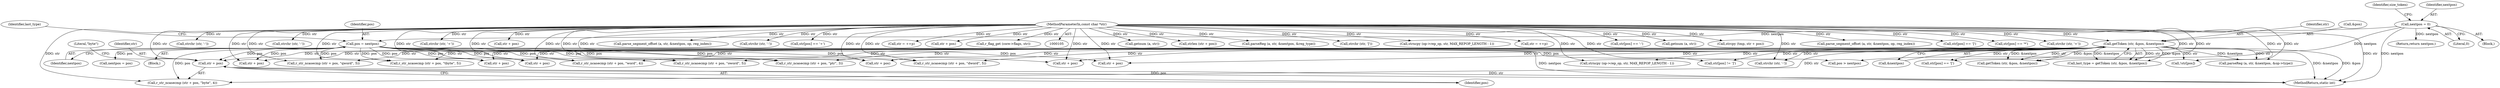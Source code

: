 digraph "0_radare2_9b46d38dd3c4de6048a488b655c7319f845af185@pointer" {
"1000162" [label="(Call,str + pos)"];
"1000107" [label="(MethodParameterIn,const char *str)"];
"1000142" [label="(Call,getToken (str, &pos, &nextpos))"];
"1000137" [label="(Call,pos = nextpos)"];
"1000113" [label="(Call,nextpos = 0)"];
"1000404" [label="(Call,str[pos] == '-')"];
"1000939" [label="(Call,getnum (a, str))"];
"1000144" [label="(Call,&pos)"];
"1000681" [label="(Call,strcpy (tmp, str + pos))"];
"1000141" [label="(Identifier,last_type)"];
"1000706" [label="(Call,nextpos = pos)"];
"1000162" [label="(Call,str + pos)"];
"1000781" [label="(Call,parse_segment_offset (a, str, &nextpos, op, reg_index))"];
"1000142" [label="(Call,getToken (str, &pos, &nextpos))"];
"1000409" [label="(Call,str[pos] == ']')"];
"1000237" [label="(Call,str + pos)"];
"1000468" [label="(Call,str[pos] == '*')"];
"1000637" [label="(Call,strchr (str, '+'))"];
"1000314" [label="(Call,str[pos] == '[')"];
"1000856" [label="(Call,strchr (str, '-'))"];
"1000140" [label="(Call,last_type = getToken (str, &pos, &nextpos))"];
"1000138" [label="(Identifier,pos)"];
"1000110" [label="(Block,)"];
"1000115" [label="(Literal,0)"];
"1000163" [label="(Identifier,str)"];
"1000186" [label="(Call,r_str_ncasecmp (str + pos, \"word\", 4))"];
"1000136" [label="(Block,)"];
"1000261" [label="(Call,r_str_ncasecmp (str + pos, \"oword\", 5))"];
"1000161" [label="(Call,r_str_ncasecmp (str + pos, \"byte\", 4))"];
"1000622" [label="(Call,strchr (str, '-'))"];
"1000150" [label="(Call,r_str_ncasecmp (str + pos, \"ptr\", 3))"];
"1000151" [label="(Call,str + pos)"];
"1000113" [label="(Call,nextpos = 0)"];
"1000164" [label="(Identifier,pos)"];
"1000741" [label="(Call,parseReg (a, str, &nextpos, &op->type))"];
"1000377" [label="(Call,!str[pos])"];
"1000165" [label="(Literal,\"byte\")"];
"1000107" [label="(MethodParameterIn,const char *str)"];
"1000608" [label="(Call,strchr (str, '+'))"];
"1000211" [label="(Call,r_str_ncasecmp (str + pos, \"dword\", 5))"];
"1000287" [label="(Call,str + pos)"];
"1000683" [label="(Call,str + pos)"];
"1000718" [label="(Call,strncpy (op->rep_op, str, MAX_REPOP_LENGTH - 1))"];
"1000187" [label="(Call,str + pos)"];
"1000564" [label="(Call,parse_segment_offset (a, str, &nextpos, op, reg_index))"];
"1000942" [label="(Return,return nextpos;)"];
"1000643" [label="(Call,strchr (str, '-'))"];
"1000398" [label="(Call,str[pos] == '+')"];
"1000119" [label="(Identifier,size_token)"];
"1000139" [label="(Identifier,nextpos)"];
"1000212" [label="(Call,str + pos)"];
"1000137" [label="(Call,pos = nextpos)"];
"1000931" [label="(Call,str = ++p)"];
"1000236" [label="(Call,r_str_ncasecmp (str + pos, \"qword\", 5))"];
"1000677" [label="(Call,str + pos)"];
"1000842" [label="(Call,r_flag_get (core->flags, str))"];
"1000944" [label="(MethodReturn,static int)"];
"1000114" [label="(Identifier,nextpos)"];
"1000286" [label="(Call,r_str_ncasecmp (str + pos, \"tbyte\", 5))"];
"1000146" [label="(Call,&nextpos)"];
"1000876" [label="(Call,getnum (a, str))"];
"1000676" [label="(Call,strlen (str + pos))"];
"1000499" [label="(Call,parseReg (a, str, &nextpos, &reg_type))"];
"1000143" [label="(Identifier,str)"];
"1000361" [label="(Call,str[pos] != ']')"];
"1000385" [label="(Call,getToken (str, &pos, &nextpos))"];
"1000919" [label="(Call,strchr (str, '-'))"];
"1000262" [label="(Call,str + pos)"];
"1000649" [label="(Call,strchr (str, ']'))"];
"1000368" [label="(Call,pos > nextpos)"];
"1000887" [label="(Call,strncpy (op->rep_op, str, MAX_REPOP_LENGTH - 1))"];
"1000868" [label="(Call,str = ++p)"];
"1000162" -> "1000161"  [label="AST: "];
"1000162" -> "1000164"  [label="CFG: "];
"1000163" -> "1000162"  [label="AST: "];
"1000164" -> "1000162"  [label="AST: "];
"1000165" -> "1000162"  [label="CFG: "];
"1000162" -> "1000944"  [label="DDG: pos"];
"1000162" -> "1000944"  [label="DDG: str"];
"1000107" -> "1000162"  [label="DDG: str"];
"1000142" -> "1000162"  [label="DDG: str"];
"1000137" -> "1000162"  [label="DDG: pos"];
"1000107" -> "1000105"  [label="AST: "];
"1000107" -> "1000944"  [label="DDG: str"];
"1000107" -> "1000142"  [label="DDG: str"];
"1000107" -> "1000150"  [label="DDG: str"];
"1000107" -> "1000151"  [label="DDG: str"];
"1000107" -> "1000161"  [label="DDG: str"];
"1000107" -> "1000186"  [label="DDG: str"];
"1000107" -> "1000187"  [label="DDG: str"];
"1000107" -> "1000211"  [label="DDG: str"];
"1000107" -> "1000212"  [label="DDG: str"];
"1000107" -> "1000236"  [label="DDG: str"];
"1000107" -> "1000237"  [label="DDG: str"];
"1000107" -> "1000261"  [label="DDG: str"];
"1000107" -> "1000262"  [label="DDG: str"];
"1000107" -> "1000286"  [label="DDG: str"];
"1000107" -> "1000287"  [label="DDG: str"];
"1000107" -> "1000314"  [label="DDG: str"];
"1000107" -> "1000361"  [label="DDG: str"];
"1000107" -> "1000377"  [label="DDG: str"];
"1000107" -> "1000385"  [label="DDG: str"];
"1000107" -> "1000398"  [label="DDG: str"];
"1000107" -> "1000404"  [label="DDG: str"];
"1000107" -> "1000409"  [label="DDG: str"];
"1000107" -> "1000468"  [label="DDG: str"];
"1000107" -> "1000499"  [label="DDG: str"];
"1000107" -> "1000564"  [label="DDG: str"];
"1000107" -> "1000608"  [label="DDG: str"];
"1000107" -> "1000622"  [label="DDG: str"];
"1000107" -> "1000637"  [label="DDG: str"];
"1000107" -> "1000643"  [label="DDG: str"];
"1000107" -> "1000649"  [label="DDG: str"];
"1000107" -> "1000676"  [label="DDG: str"];
"1000107" -> "1000677"  [label="DDG: str"];
"1000107" -> "1000681"  [label="DDG: str"];
"1000107" -> "1000683"  [label="DDG: str"];
"1000107" -> "1000718"  [label="DDG: str"];
"1000107" -> "1000741"  [label="DDG: str"];
"1000107" -> "1000781"  [label="DDG: str"];
"1000107" -> "1000842"  [label="DDG: str"];
"1000107" -> "1000856"  [label="DDG: str"];
"1000107" -> "1000868"  [label="DDG: str"];
"1000107" -> "1000876"  [label="DDG: str"];
"1000107" -> "1000887"  [label="DDG: str"];
"1000107" -> "1000919"  [label="DDG: str"];
"1000107" -> "1000931"  [label="DDG: str"];
"1000107" -> "1000939"  [label="DDG: str"];
"1000142" -> "1000140"  [label="AST: "];
"1000142" -> "1000146"  [label="CFG: "];
"1000143" -> "1000142"  [label="AST: "];
"1000144" -> "1000142"  [label="AST: "];
"1000146" -> "1000142"  [label="AST: "];
"1000140" -> "1000142"  [label="CFG: "];
"1000142" -> "1000944"  [label="DDG: &pos"];
"1000142" -> "1000944"  [label="DDG: &nextpos"];
"1000142" -> "1000140"  [label="DDG: str"];
"1000142" -> "1000140"  [label="DDG: &pos"];
"1000142" -> "1000140"  [label="DDG: &nextpos"];
"1000142" -> "1000150"  [label="DDG: str"];
"1000142" -> "1000151"  [label="DDG: str"];
"1000142" -> "1000161"  [label="DDG: str"];
"1000142" -> "1000186"  [label="DDG: str"];
"1000142" -> "1000187"  [label="DDG: str"];
"1000142" -> "1000211"  [label="DDG: str"];
"1000142" -> "1000212"  [label="DDG: str"];
"1000142" -> "1000236"  [label="DDG: str"];
"1000142" -> "1000237"  [label="DDG: str"];
"1000142" -> "1000261"  [label="DDG: str"];
"1000142" -> "1000262"  [label="DDG: str"];
"1000142" -> "1000286"  [label="DDG: str"];
"1000142" -> "1000287"  [label="DDG: str"];
"1000142" -> "1000314"  [label="DDG: str"];
"1000142" -> "1000361"  [label="DDG: str"];
"1000142" -> "1000377"  [label="DDG: str"];
"1000142" -> "1000385"  [label="DDG: str"];
"1000142" -> "1000385"  [label="DDG: &pos"];
"1000142" -> "1000385"  [label="DDG: &nextpos"];
"1000142" -> "1000718"  [label="DDG: str"];
"1000142" -> "1000741"  [label="DDG: str"];
"1000142" -> "1000741"  [label="DDG: &nextpos"];
"1000142" -> "1000919"  [label="DDG: str"];
"1000137" -> "1000136"  [label="AST: "];
"1000137" -> "1000139"  [label="CFG: "];
"1000138" -> "1000137"  [label="AST: "];
"1000139" -> "1000137"  [label="AST: "];
"1000141" -> "1000137"  [label="CFG: "];
"1000137" -> "1000944"  [label="DDG: nextpos"];
"1000113" -> "1000137"  [label="DDG: nextpos"];
"1000137" -> "1000150"  [label="DDG: pos"];
"1000137" -> "1000151"  [label="DDG: pos"];
"1000137" -> "1000161"  [label="DDG: pos"];
"1000137" -> "1000186"  [label="DDG: pos"];
"1000137" -> "1000187"  [label="DDG: pos"];
"1000137" -> "1000211"  [label="DDG: pos"];
"1000137" -> "1000212"  [label="DDG: pos"];
"1000137" -> "1000236"  [label="DDG: pos"];
"1000137" -> "1000237"  [label="DDG: pos"];
"1000137" -> "1000261"  [label="DDG: pos"];
"1000137" -> "1000262"  [label="DDG: pos"];
"1000137" -> "1000286"  [label="DDG: pos"];
"1000137" -> "1000287"  [label="DDG: pos"];
"1000137" -> "1000368"  [label="DDG: pos"];
"1000137" -> "1000706"  [label="DDG: pos"];
"1000113" -> "1000110"  [label="AST: "];
"1000113" -> "1000115"  [label="CFG: "];
"1000114" -> "1000113"  [label="AST: "];
"1000115" -> "1000113"  [label="AST: "];
"1000119" -> "1000113"  [label="CFG: "];
"1000113" -> "1000944"  [label="DDG: nextpos"];
"1000113" -> "1000368"  [label="DDG: nextpos"];
"1000113" -> "1000942"  [label="DDG: nextpos"];
}
